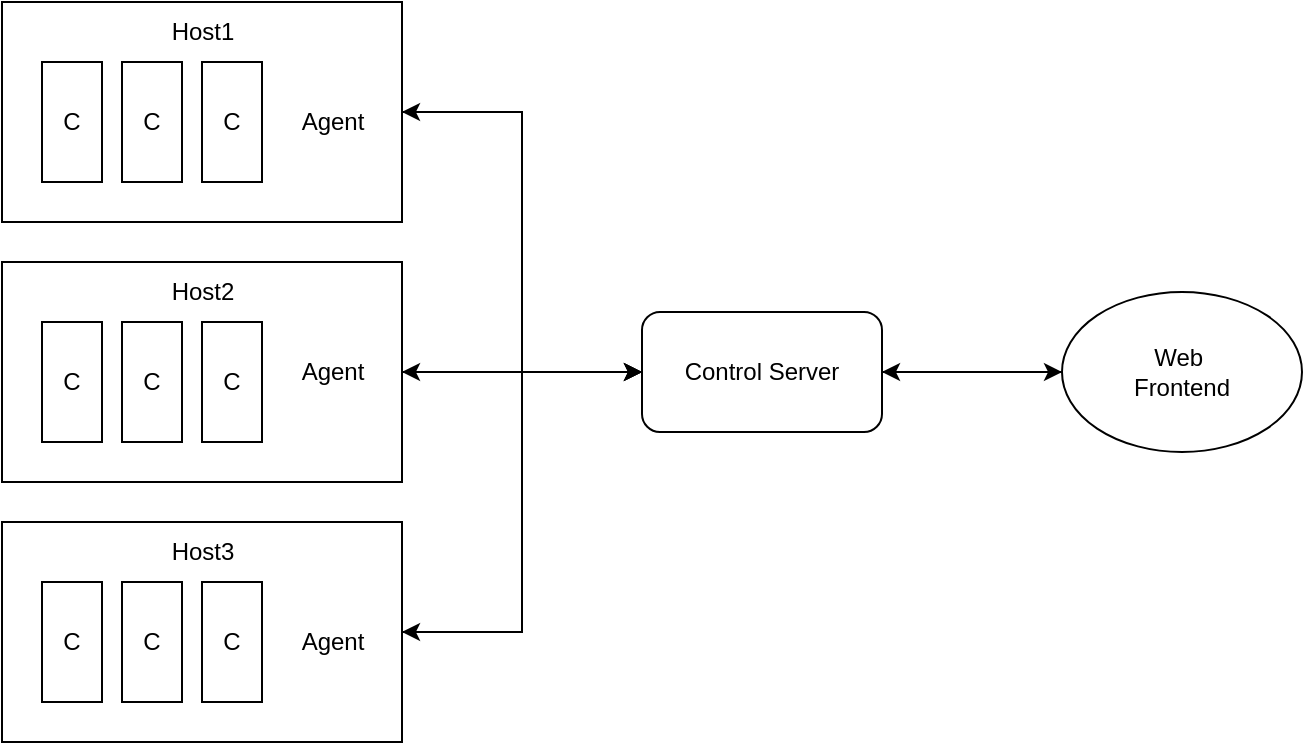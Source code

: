 <mxfile version="24.7.7">
  <diagram name="Page-1" id="1kYNVbDayxdbOyYFRvGc">
    <mxGraphModel dx="954" dy="598" grid="1" gridSize="10" guides="1" tooltips="1" connect="1" arrows="1" fold="1" page="1" pageScale="1" pageWidth="850" pageHeight="1100" math="0" shadow="0">
      <root>
        <mxCell id="0" />
        <mxCell id="1" parent="0" />
        <mxCell id="MM9hYcx6rMfm_-ZEIbhS-6" style="edgeStyle=orthogonalEdgeStyle;rounded=0;orthogonalLoop=1;jettySize=auto;html=1;exitX=1;exitY=0.5;exitDx=0;exitDy=0;entryX=0;entryY=0.5;entryDx=0;entryDy=0;" edge="1" parent="1" source="MM9hYcx6rMfm_-ZEIbhS-1" target="MM9hYcx6rMfm_-ZEIbhS-4">
          <mxGeometry relative="1" as="geometry" />
        </mxCell>
        <mxCell id="MM9hYcx6rMfm_-ZEIbhS-1" value="" style="rounded=0;whiteSpace=wrap;html=1;" vertex="1" parent="1">
          <mxGeometry x="80" y="80" width="200" height="110" as="geometry" />
        </mxCell>
        <mxCell id="MM9hYcx6rMfm_-ZEIbhS-7" style="edgeStyle=orthogonalEdgeStyle;rounded=0;orthogonalLoop=1;jettySize=auto;html=1;exitX=1;exitY=0.5;exitDx=0;exitDy=0;entryX=0;entryY=0.5;entryDx=0;entryDy=0;" edge="1" parent="1" source="MM9hYcx6rMfm_-ZEIbhS-2" target="MM9hYcx6rMfm_-ZEIbhS-4">
          <mxGeometry relative="1" as="geometry">
            <mxPoint x="400" y="240" as="targetPoint" />
          </mxGeometry>
        </mxCell>
        <mxCell id="MM9hYcx6rMfm_-ZEIbhS-2" value="" style="rounded=0;whiteSpace=wrap;html=1;" vertex="1" parent="1">
          <mxGeometry x="80" y="210" width="200" height="110" as="geometry" />
        </mxCell>
        <mxCell id="MM9hYcx6rMfm_-ZEIbhS-9" style="edgeStyle=orthogonalEdgeStyle;rounded=0;orthogonalLoop=1;jettySize=auto;html=1;exitX=1;exitY=0.5;exitDx=0;exitDy=0;entryX=0;entryY=0.5;entryDx=0;entryDy=0;" edge="1" parent="1" source="MM9hYcx6rMfm_-ZEIbhS-3" target="MM9hYcx6rMfm_-ZEIbhS-4">
          <mxGeometry relative="1" as="geometry" />
        </mxCell>
        <mxCell id="MM9hYcx6rMfm_-ZEIbhS-3" value="" style="rounded=0;whiteSpace=wrap;html=1;" vertex="1" parent="1">
          <mxGeometry x="80" y="340" width="200" height="110" as="geometry" />
        </mxCell>
        <mxCell id="MM9hYcx6rMfm_-ZEIbhS-10" style="edgeStyle=orthogonalEdgeStyle;rounded=0;orthogonalLoop=1;jettySize=auto;html=1;exitX=0;exitY=0.5;exitDx=0;exitDy=0;entryX=1;entryY=0.5;entryDx=0;entryDy=0;" edge="1" parent="1" source="MM9hYcx6rMfm_-ZEIbhS-4" target="MM9hYcx6rMfm_-ZEIbhS-2">
          <mxGeometry relative="1" as="geometry" />
        </mxCell>
        <mxCell id="MM9hYcx6rMfm_-ZEIbhS-11" style="edgeStyle=orthogonalEdgeStyle;rounded=0;orthogonalLoop=1;jettySize=auto;html=1;exitX=0;exitY=0.5;exitDx=0;exitDy=0;entryX=1;entryY=0.5;entryDx=0;entryDy=0;" edge="1" parent="1" source="MM9hYcx6rMfm_-ZEIbhS-4" target="MM9hYcx6rMfm_-ZEIbhS-1">
          <mxGeometry relative="1" as="geometry" />
        </mxCell>
        <mxCell id="MM9hYcx6rMfm_-ZEIbhS-12" style="edgeStyle=orthogonalEdgeStyle;rounded=0;orthogonalLoop=1;jettySize=auto;html=1;exitX=0;exitY=0.5;exitDx=0;exitDy=0;entryX=1;entryY=0.5;entryDx=0;entryDy=0;" edge="1" parent="1" source="MM9hYcx6rMfm_-ZEIbhS-4" target="MM9hYcx6rMfm_-ZEIbhS-3">
          <mxGeometry relative="1" as="geometry" />
        </mxCell>
        <mxCell id="MM9hYcx6rMfm_-ZEIbhS-15" style="edgeStyle=orthogonalEdgeStyle;rounded=0;orthogonalLoop=1;jettySize=auto;html=1;entryX=0;entryY=0.5;entryDx=0;entryDy=0;" edge="1" parent="1" source="MM9hYcx6rMfm_-ZEIbhS-4" target="MM9hYcx6rMfm_-ZEIbhS-14">
          <mxGeometry relative="1" as="geometry" />
        </mxCell>
        <mxCell id="MM9hYcx6rMfm_-ZEIbhS-4" value="Control Server" style="rounded=1;whiteSpace=wrap;html=1;" vertex="1" parent="1">
          <mxGeometry x="400" y="235" width="120" height="60" as="geometry" />
        </mxCell>
        <mxCell id="MM9hYcx6rMfm_-ZEIbhS-16" style="edgeStyle=orthogonalEdgeStyle;rounded=0;orthogonalLoop=1;jettySize=auto;html=1;exitX=0;exitY=0.5;exitDx=0;exitDy=0;entryX=1;entryY=0.5;entryDx=0;entryDy=0;" edge="1" parent="1" source="MM9hYcx6rMfm_-ZEIbhS-14" target="MM9hYcx6rMfm_-ZEIbhS-4">
          <mxGeometry relative="1" as="geometry" />
        </mxCell>
        <mxCell id="MM9hYcx6rMfm_-ZEIbhS-14" value="&lt;div&gt;Web&amp;nbsp;&lt;/div&gt;&lt;div&gt;Frontend&lt;/div&gt;" style="ellipse;whiteSpace=wrap;html=1;" vertex="1" parent="1">
          <mxGeometry x="610" y="225" width="120" height="80" as="geometry" />
        </mxCell>
        <mxCell id="MM9hYcx6rMfm_-ZEIbhS-17" value="C" style="rounded=0;whiteSpace=wrap;html=1;" vertex="1" parent="1">
          <mxGeometry x="100" y="110" width="30" height="60" as="geometry" />
        </mxCell>
        <mxCell id="MM9hYcx6rMfm_-ZEIbhS-18" value="C" style="rounded=0;whiteSpace=wrap;html=1;" vertex="1" parent="1">
          <mxGeometry x="140" y="110" width="30" height="60" as="geometry" />
        </mxCell>
        <mxCell id="MM9hYcx6rMfm_-ZEIbhS-19" value="C" style="rounded=0;whiteSpace=wrap;html=1;" vertex="1" parent="1">
          <mxGeometry x="180" y="110" width="30" height="60" as="geometry" />
        </mxCell>
        <mxCell id="MM9hYcx6rMfm_-ZEIbhS-20" value="C" style="rounded=0;whiteSpace=wrap;html=1;" vertex="1" parent="1">
          <mxGeometry x="180" y="240" width="30" height="60" as="geometry" />
        </mxCell>
        <mxCell id="MM9hYcx6rMfm_-ZEIbhS-21" value="C" style="rounded=0;whiteSpace=wrap;html=1;" vertex="1" parent="1">
          <mxGeometry x="140" y="240" width="30" height="60" as="geometry" />
        </mxCell>
        <mxCell id="MM9hYcx6rMfm_-ZEIbhS-22" value="C" style="rounded=0;whiteSpace=wrap;html=1;" vertex="1" parent="1">
          <mxGeometry x="100" y="240" width="30" height="60" as="geometry" />
        </mxCell>
        <mxCell id="MM9hYcx6rMfm_-ZEIbhS-23" value="C" style="rounded=0;whiteSpace=wrap;html=1;" vertex="1" parent="1">
          <mxGeometry x="180" y="370" width="30" height="60" as="geometry" />
        </mxCell>
        <mxCell id="MM9hYcx6rMfm_-ZEIbhS-24" value="C" style="rounded=0;whiteSpace=wrap;html=1;" vertex="1" parent="1">
          <mxGeometry x="140" y="370" width="30" height="60" as="geometry" />
        </mxCell>
        <mxCell id="MM9hYcx6rMfm_-ZEIbhS-25" value="C" style="rounded=0;whiteSpace=wrap;html=1;" vertex="1" parent="1">
          <mxGeometry x="100" y="370" width="30" height="60" as="geometry" />
        </mxCell>
        <mxCell id="MM9hYcx6rMfm_-ZEIbhS-26" value="Agent" style="text;html=1;align=center;verticalAlign=middle;resizable=0;points=[];autosize=1;strokeColor=none;fillColor=none;" vertex="1" parent="1">
          <mxGeometry x="220" y="125" width="50" height="30" as="geometry" />
        </mxCell>
        <mxCell id="MM9hYcx6rMfm_-ZEIbhS-27" value="Agent" style="text;html=1;align=center;verticalAlign=middle;resizable=0;points=[];autosize=1;strokeColor=none;fillColor=none;" vertex="1" parent="1">
          <mxGeometry x="220" y="250" width="50" height="30" as="geometry" />
        </mxCell>
        <mxCell id="MM9hYcx6rMfm_-ZEIbhS-28" value="Agent" style="text;html=1;align=center;verticalAlign=middle;resizable=0;points=[];autosize=1;strokeColor=none;fillColor=none;" vertex="1" parent="1">
          <mxGeometry x="220" y="385" width="50" height="30" as="geometry" />
        </mxCell>
        <mxCell id="MM9hYcx6rMfm_-ZEIbhS-29" value="Host1" style="text;html=1;align=center;verticalAlign=middle;resizable=0;points=[];autosize=1;strokeColor=none;fillColor=none;" vertex="1" parent="1">
          <mxGeometry x="155" y="80" width="50" height="30" as="geometry" />
        </mxCell>
        <mxCell id="MM9hYcx6rMfm_-ZEIbhS-30" value="Host2" style="text;html=1;align=center;verticalAlign=middle;resizable=0;points=[];autosize=1;strokeColor=none;fillColor=none;" vertex="1" parent="1">
          <mxGeometry x="155" y="210" width="50" height="30" as="geometry" />
        </mxCell>
        <mxCell id="MM9hYcx6rMfm_-ZEIbhS-32" value="Host3" style="text;html=1;align=center;verticalAlign=middle;resizable=0;points=[];autosize=1;strokeColor=none;fillColor=none;" vertex="1" parent="1">
          <mxGeometry x="155" y="340" width="50" height="30" as="geometry" />
        </mxCell>
      </root>
    </mxGraphModel>
  </diagram>
</mxfile>

